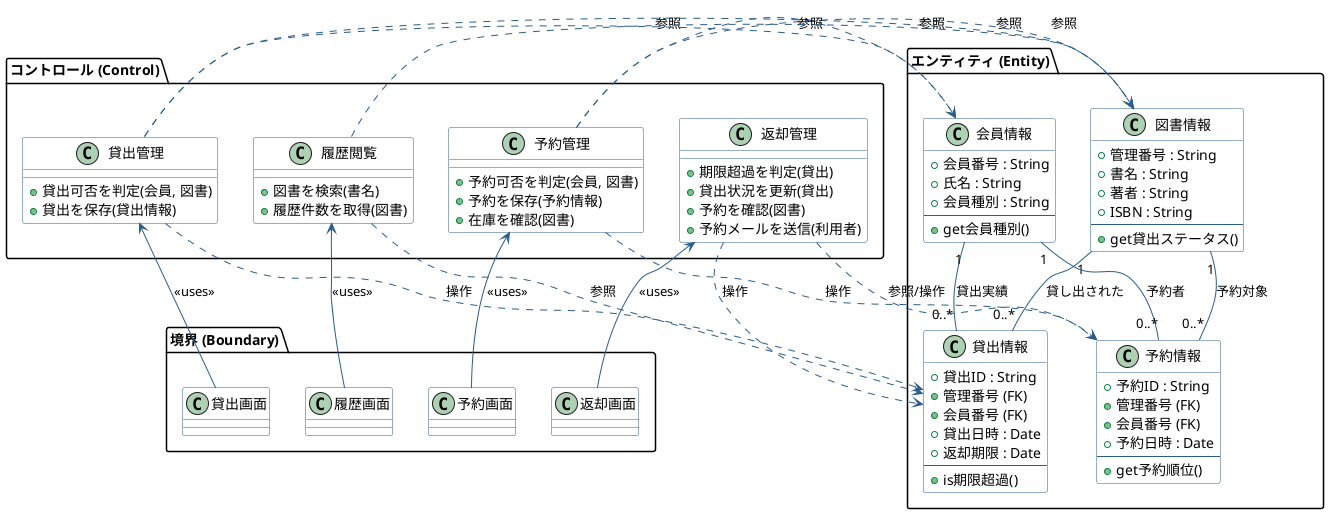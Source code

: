 @startuml
' Skin Parameters for better visibility
skinparam style strict
skinparam class {
    BackgroundColor White
    BorderColor #2A5D8A
    ArrowColor #2A5D8A
}

' Entity Classes (水色の円に対応する永続データ)
package "エンティティ (Entity)" {
    class 会員情報 {
        + 会員番号 : String
        + 氏名 : String
        + 会員種別 : String
        --
        + get会員種別()
    }

    class 図書情報 {
        + 管理番号 : String
        + 書名 : String
        + 著者 : String
        + ISBN : String
        --
        + get貸出ステータス()
    }

    class 貸出情報 {
        + 貸出ID : String
        + 管理番号 (FK)
        + 会員番号 (FK)
        + 貸出日時 : Date
        + 返却期限 : Date
        --
        + is期限超過()
    }

    class 予約情報 {
        + 予約ID : String
        + 管理番号 (FK)
        + 会員番号 (FK)
        + 予約日時 : Date
        --
        + get予約順位()
    }
}

' Control Classes (業務ロジックとDB操作を担当)
package "コントロール (Control)" {
    class 予約管理 {
        + 予約可否を判定(会員, 図書)
        + 予約を保存(予約情報)
        + 在庫を確認(図書)
    }

    class 貸出管理 {
        + 貸出可否を判定(会員, 図書)
        + 貸出を保存(貸出情報)
    }

    class 返却管理 {
        + 期限超過を判定(貸出)
        + 貸出状況を更新(貸出)
        + 予約を確認(図書)
        + 予約メールを送信(利用者)
    }

    class 履歴閲覧 {
        + 図書を検索(書名)
        + 履歴件数を取得(図書)
    }
}

' Boundary Classes (画面/UIを担当)
package "境界 (Boundary)" {
    class 予約画面
    class 貸出画面
    class 返却画面
    class 履歴画面
}

' Associations: Entity to Entity (データ間の関連)
会員情報 "1" -- "0..*" 貸出情報 : 貸出実績
図書情報 "1" -- "0..*" 貸出情報 : 貸し出された

会員情報 "1" -- "0..*" 予約情報 : 予約者
図書情報 "1" -- "0..*" 予約情報 : 予約対象

' Associations: View to Control (画面から制御への呼び出し)
予約画面 -up-> 予約管理 : <<uses>>
貸出画面 -up-> 貸出管理 : <<uses>>
返却画面 -up-> 返却管理 : <<uses>>
履歴画面 -up-> 履歴閲覧 : <<uses>>

' Associations: Control to Entity (制御からデータへの操作/参照)
予約管理 .right.> 図書情報 : 参照
予約管理 .right.> 会員情報 : 参照
予約管理 .right.> 予約情報 : 操作

貸出管理 .right.> 図書情報 : 参照
貸出管理 .right.> 会員情報 : 参照
貸出管理 .right.> 貸出情報 : 操作

返却管理 .right.> 貸出情報 : 操作
返却管理 .right.> 予約情報 : 参照/操作

履歴閲覧 .right.> 貸出情報 : 参照
履歴閲覧 .right.> 図書情報 : 参照

@enduml